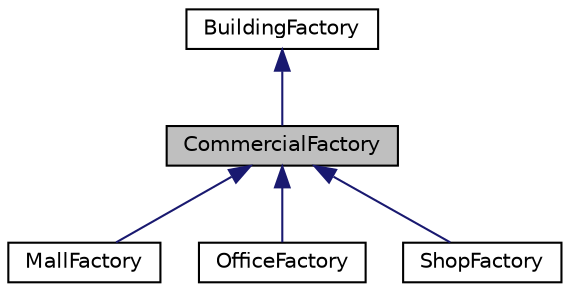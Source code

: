 digraph "CommercialFactory"
{
 // LATEX_PDF_SIZE
  edge [fontname="Helvetica",fontsize="10",labelfontname="Helvetica",labelfontsize="10"];
  node [fontname="Helvetica",fontsize="10",shape=record];
  Node1 [label="CommercialFactory",height=0.2,width=0.4,color="black", fillcolor="grey75", style="filled", fontcolor="black",tooltip="A factory class for creating commercial buildings."];
  Node2 -> Node1 [dir="back",color="midnightblue",fontsize="10",style="solid",fontname="Helvetica"];
  Node2 [label="BuildingFactory",height=0.2,width=0.4,color="black", fillcolor="white", style="filled",URL="$classBuildingFactory.html",tooltip="An abstract factory class for creating Building objects."];
  Node1 -> Node3 [dir="back",color="midnightblue",fontsize="10",style="solid",fontname="Helvetica"];
  Node3 [label="MallFactory",height=0.2,width=0.4,color="black", fillcolor="white", style="filled",URL="$classMallFactory.html",tooltip="Factory class for creating mall buildings."];
  Node1 -> Node4 [dir="back",color="midnightblue",fontsize="10",style="solid",fontname="Helvetica"];
  Node4 [label="OfficeFactory",height=0.2,width=0.4,color="black", fillcolor="white", style="filled",URL="$classOfficeFactory.html",tooltip="A factory class for creating office buildings."];
  Node1 -> Node5 [dir="back",color="midnightblue",fontsize="10",style="solid",fontname="Helvetica"];
  Node5 [label="ShopFactory",height=0.2,width=0.4,color="black", fillcolor="white", style="filled",URL="$classShopFactory.html",tooltip="A factory class for creating shop buildings."];
}
